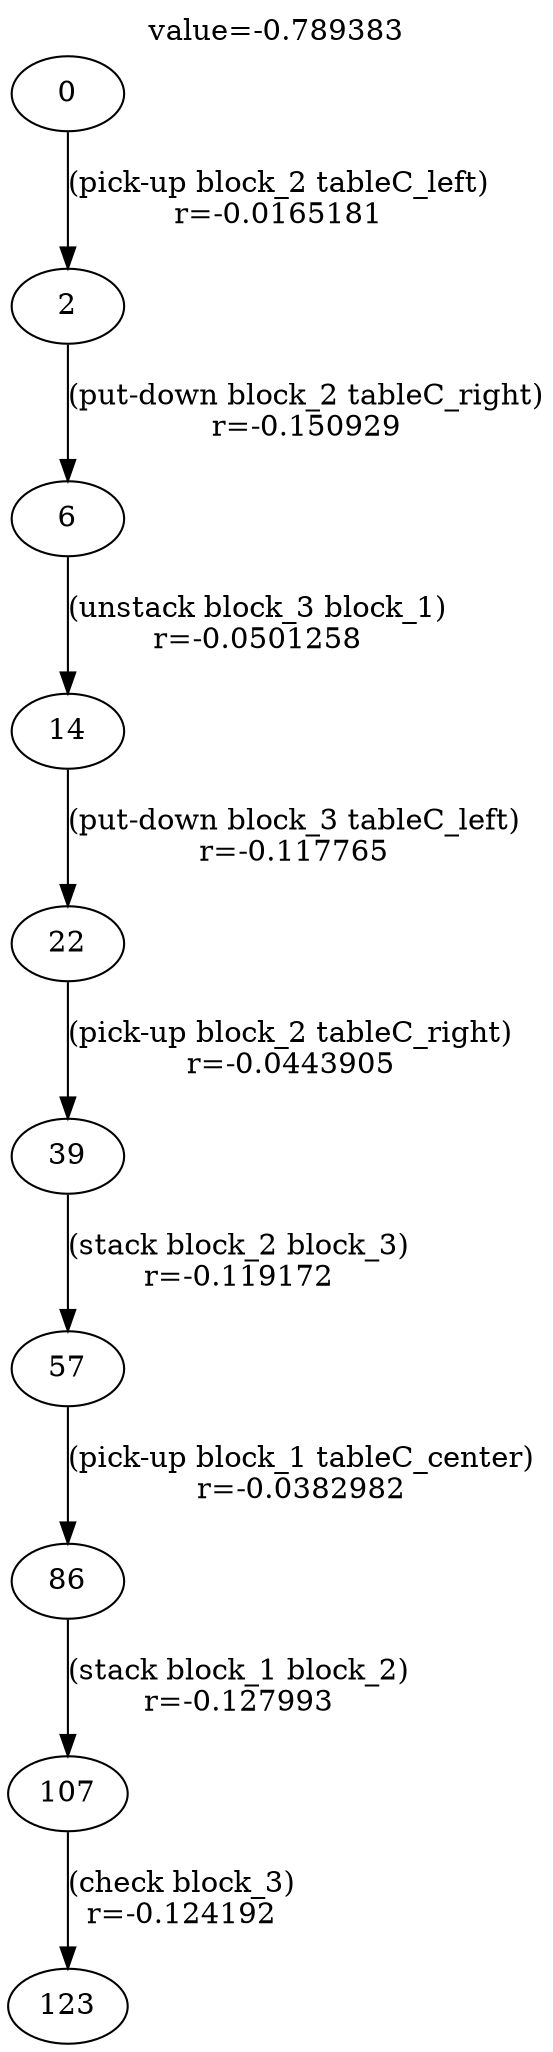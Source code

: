 digraph g{
label="value=-0.789383"
labelloc=top
0->2 [ label="(pick-up block_2 tableC_left)
r=-0.0165181" ];
2->6 [ label="(put-down block_2 tableC_right)
r=-0.150929" ];
6->14 [ label="(unstack block_3 block_1)
r=-0.0501258" ];
14->22 [ label="(put-down block_3 tableC_left)
r=-0.117765" ];
22->39 [ label="(pick-up block_2 tableC_right)
r=-0.0443905" ];
39->57 [ label="(stack block_2 block_3)
r=-0.119172" ];
57->86 [ label="(pick-up block_1 tableC_center)
r=-0.0382982" ];
86->107 [ label="(stack block_1 block_2)
r=-0.127993" ];
107->123 [ label="(check block_3)
r=-0.124192" ];
}
